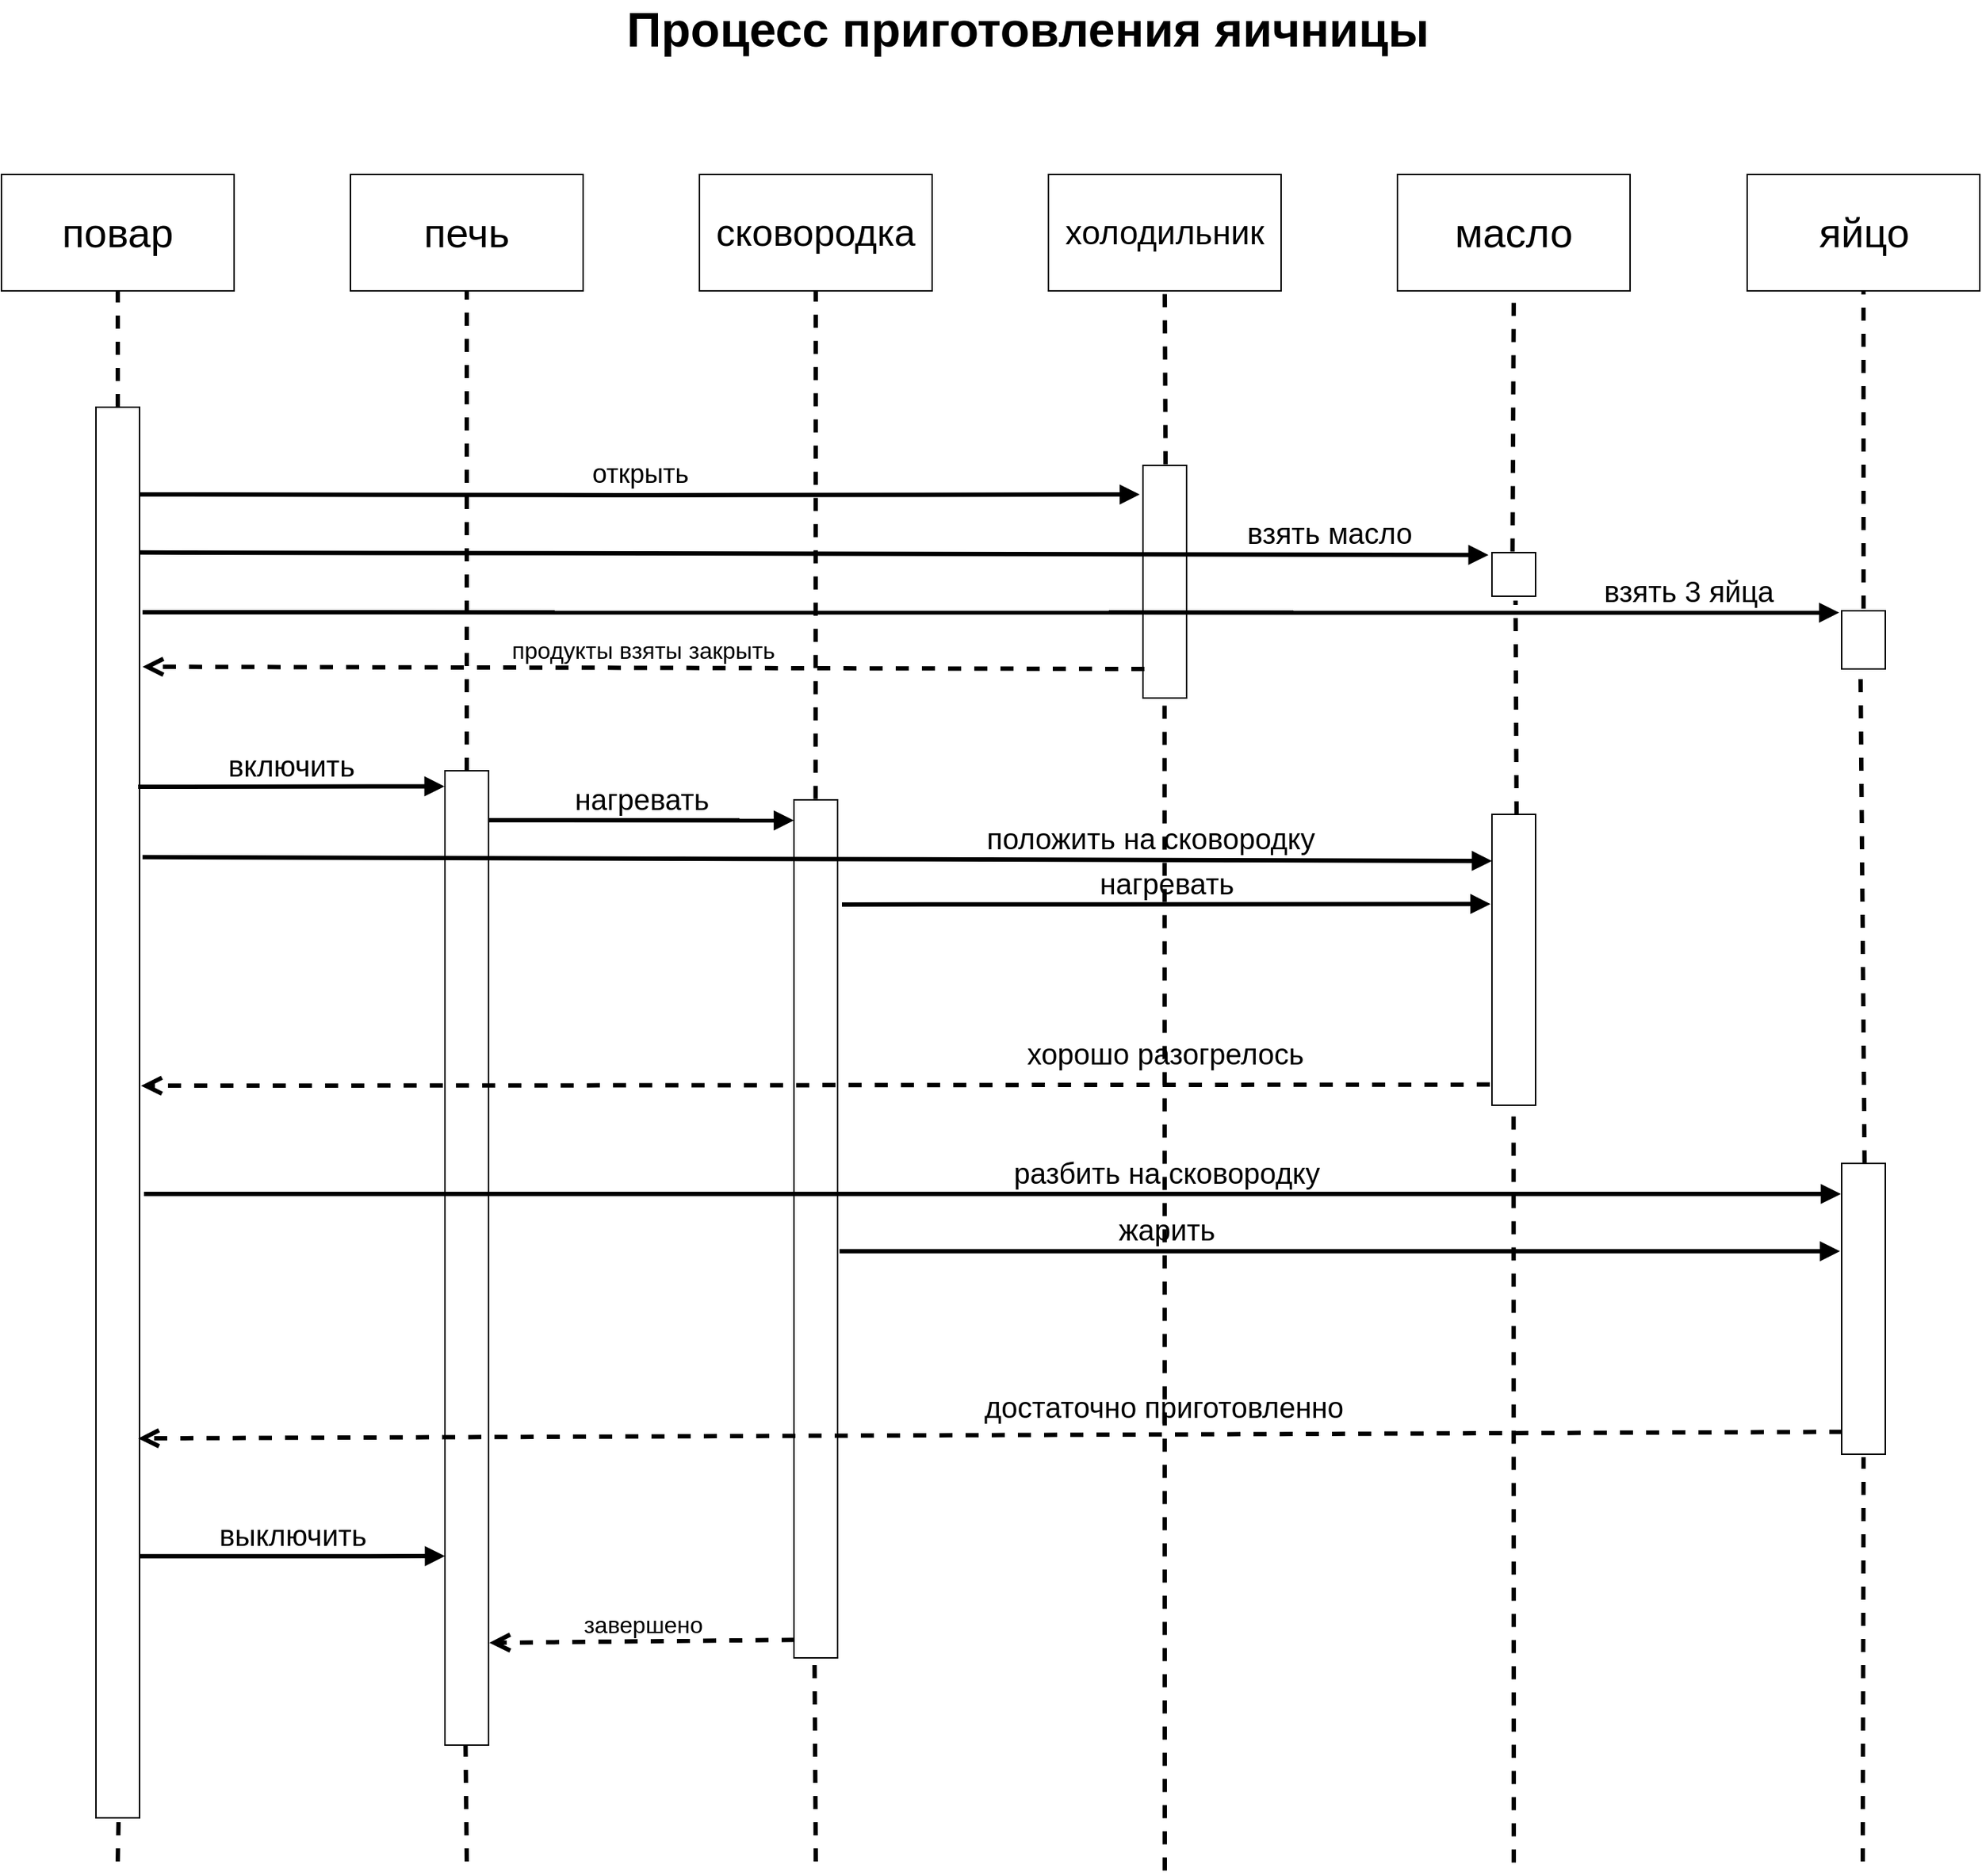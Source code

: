 <mxfile version="15.1.1" type="github">
  <diagram id="aLf2_ICq154Jyb_9Sh-q" name="Page-1">
    <mxGraphModel dx="2687" dy="1633" grid="1" gridSize="10" guides="1" tooltips="1" connect="1" arrows="1" fold="1" page="1" pageScale="1" pageWidth="827" pageHeight="1169" math="0" shadow="0">
      <root>
        <mxCell id="0" />
        <mxCell id="1" parent="0" />
        <mxCell id="samGDBztTZufesjh3Rk6-22" value="" style="html=1;points=[];perimeter=orthogonalPerimeter;" vertex="1" parent="1">
          <mxGeometry x="345" y="570" width="30" height="670" as="geometry" />
        </mxCell>
        <mxCell id="samGDBztTZufesjh3Rk6-23" value="" style="html=1;points=[];perimeter=orthogonalPerimeter;" vertex="1" parent="1">
          <mxGeometry x="585" y="590" width="30" height="590" as="geometry" />
        </mxCell>
        <mxCell id="samGDBztTZufesjh3Rk6-28" value="&lt;span style=&quot;font-size: 28px ; text-align: justify&quot;&gt;&lt;font style=&quot;vertical-align: inherit&quot;&gt;&lt;font style=&quot;vertical-align: inherit&quot;&gt;повар&lt;/font&gt;&lt;/font&gt;&lt;/span&gt;" style="whiteSpace=wrap;html=1;align=center;" vertex="1" parent="1">
          <mxGeometry x="40" y="160" width="160" height="80" as="geometry" />
        </mxCell>
        <mxCell id="samGDBztTZufesjh3Rk6-29" value="&lt;span style=&quot;font-size: 28px ; text-align: justify&quot;&gt;&lt;font style=&quot;vertical-align: inherit&quot;&gt;&lt;font style=&quot;vertical-align: inherit&quot;&gt;печь&lt;/font&gt;&lt;/font&gt;&lt;/span&gt;" style="whiteSpace=wrap;html=1;align=center;" vertex="1" parent="1">
          <mxGeometry x="280" y="160" width="160" height="80" as="geometry" />
        </mxCell>
        <mxCell id="samGDBztTZufesjh3Rk6-30" value="&lt;span style=&quot;font-size: 26px ; text-align: justify&quot;&gt;&lt;font style=&quot;vertical-align: inherit&quot;&gt;&lt;font style=&quot;vertical-align: inherit&quot;&gt;сковородка&lt;/font&gt;&lt;/font&gt;&lt;/span&gt;" style="whiteSpace=wrap;html=1;align=center;" vertex="1" parent="1">
          <mxGeometry x="520" y="160" width="160" height="80" as="geometry" />
        </mxCell>
        <mxCell id="samGDBztTZufesjh3Rk6-31" value="&lt;span style=&quot;font-size: 23px ; text-align: justify&quot;&gt;&lt;font style=&quot;vertical-align: inherit&quot;&gt;&lt;font style=&quot;vertical-align: inherit&quot;&gt;холодильник&lt;/font&gt;&lt;/font&gt;&lt;/span&gt;" style="whiteSpace=wrap;html=1;align=center;" vertex="1" parent="1">
          <mxGeometry x="760" y="160" width="160" height="80" as="geometry" />
        </mxCell>
        <mxCell id="samGDBztTZufesjh3Rk6-32" value="&lt;span style=&quot;font-size: 28px ; text-align: justify&quot;&gt;&lt;font style=&quot;vertical-align: inherit&quot;&gt;&lt;font style=&quot;vertical-align: inherit&quot;&gt;масло&lt;/font&gt;&lt;/font&gt;&lt;/span&gt;" style="whiteSpace=wrap;html=1;align=center;" vertex="1" parent="1">
          <mxGeometry x="1000" y="160" width="160" height="80" as="geometry" />
        </mxCell>
        <mxCell id="samGDBztTZufesjh3Rk6-33" value="&lt;span style=&quot;font-size: 28px ; text-align: justify&quot;&gt;яйцо&lt;/span&gt;" style="whiteSpace=wrap;html=1;align=center;" vertex="1" parent="1">
          <mxGeometry x="1240.5" y="160" width="160" height="80" as="geometry" />
        </mxCell>
        <mxCell id="samGDBztTZufesjh3Rk6-35" value="" style="html=1;points=[];perimeter=orthogonalPerimeter;" vertex="1" parent="1">
          <mxGeometry x="105" y="320" width="30" height="970" as="geometry" />
        </mxCell>
        <mxCell id="samGDBztTZufesjh3Rk6-36" value="" style="html=1;points=[];perimeter=orthogonalPerimeter;" vertex="1" parent="1">
          <mxGeometry x="825" y="360" width="30" height="160" as="geometry" />
        </mxCell>
        <mxCell id="samGDBztTZufesjh3Rk6-39" value="" style="html=1;points=[];perimeter=orthogonalPerimeter;" vertex="1" parent="1">
          <mxGeometry x="1065" y="420" width="30" height="30" as="geometry" />
        </mxCell>
        <mxCell id="samGDBztTZufesjh3Rk6-40" value="" style="html=1;points=[];perimeter=orthogonalPerimeter;" vertex="1" parent="1">
          <mxGeometry x="1305.5" y="460" width="30" height="40" as="geometry" />
        </mxCell>
        <mxCell id="samGDBztTZufesjh3Rk6-46" value="&lt;span style=&quot;font-size: 16px&quot;&gt;&lt;font style=&quot;vertical-align: inherit&quot;&gt;&lt;font style=&quot;vertical-align: inherit&quot;&gt;завершено&lt;/font&gt;&lt;/font&gt;&lt;/span&gt;" style="html=1;verticalAlign=bottom;endArrow=open;dashed=1;endSize=8;strokeWidth=3;entryX=1.017;entryY=0.895;entryDx=0;entryDy=0;entryPerimeter=0;exitX=0.017;exitY=0.979;exitDx=0;exitDy=0;exitPerimeter=0;" edge="1" parent="1" source="samGDBztTZufesjh3Rk6-23" target="samGDBztTZufesjh3Rk6-22">
          <mxGeometry relative="1" as="geometry">
            <mxPoint x="580" y="1080" as="sourcePoint" />
            <mxPoint x="380" y="1080" as="targetPoint" />
            <Array as="points" />
          </mxGeometry>
        </mxCell>
        <mxCell id="samGDBztTZufesjh3Rk6-52" value="&lt;font style=&quot;vertical-align: inherit&quot;&gt;&lt;font style=&quot;vertical-align: inherit ; font-size: 18px&quot;&gt;открыть&lt;/font&gt;&lt;/font&gt;" style="html=1;verticalAlign=bottom;endArrow=block;strokeWidth=3;entryX=-0.074;entryY=0.125;entryDx=0;entryDy=0;entryPerimeter=0;" edge="1" parent="1" target="samGDBztTZufesjh3Rk6-36">
          <mxGeometry width="80" relative="1" as="geometry">
            <mxPoint x="135" y="380" as="sourcePoint" />
            <mxPoint x="820.0" y="380" as="targetPoint" />
            <Array as="points">
              <mxPoint x="475.21" y="380.5" />
            </Array>
          </mxGeometry>
        </mxCell>
        <mxCell id="samGDBztTZufesjh3Rk6-53" value="&lt;font style=&quot;vertical-align: inherit&quot;&gt;&lt;font style=&quot;vertical-align: inherit ; font-size: 20px&quot;&gt;&lt;font style=&quot;vertical-align: inherit&quot;&gt;&lt;font style=&quot;vertical-align: inherit&quot;&gt;&lt;font style=&quot;vertical-align: inherit&quot;&gt;&lt;font style=&quot;vertical-align: inherit&quot;&gt;взять масло&lt;/font&gt;&lt;/font&gt;&lt;/font&gt;&lt;/font&gt;&lt;/font&gt;&lt;/font&gt;" style="html=1;verticalAlign=bottom;endArrow=block;strokeWidth=3;exitX=1;exitY=0.103;exitDx=0;exitDy=0;exitPerimeter=0;entryX=-0.08;entryY=0.054;entryDx=0;entryDy=0;entryPerimeter=0;" edge="1" parent="1" source="samGDBztTZufesjh3Rk6-35" target="samGDBztTZufesjh3Rk6-39">
          <mxGeometry x="0.764" width="80" relative="1" as="geometry">
            <mxPoint x="135" y="430.5" as="sourcePoint" />
            <mxPoint x="1070" y="420" as="targetPoint" />
            <mxPoint as="offset" />
          </mxGeometry>
        </mxCell>
        <mxCell id="samGDBztTZufesjh3Rk6-54" value="&lt;font style=&quot;vertical-align: inherit&quot;&gt;&lt;font style=&quot;vertical-align: inherit ; font-size: 20px&quot;&gt;&lt;font style=&quot;vertical-align: inherit&quot;&gt;&lt;font style=&quot;vertical-align: inherit&quot;&gt;&lt;font style=&quot;vertical-align: inherit&quot;&gt;&lt;font style=&quot;vertical-align: inherit&quot;&gt;&lt;font style=&quot;vertical-align: inherit&quot;&gt;&lt;font style=&quot;vertical-align: inherit&quot;&gt;&lt;font style=&quot;vertical-align: inherit&quot;&gt;&lt;font style=&quot;vertical-align: inherit&quot;&gt;&lt;font style=&quot;vertical-align: inherit&quot;&gt;&lt;font style=&quot;vertical-align: inherit&quot;&gt;взять 3 яйца&lt;/font&gt;&lt;/font&gt;&lt;/font&gt;&lt;/font&gt;&lt;/font&gt;&lt;/font&gt;&lt;/font&gt;&lt;/font&gt;&lt;/font&gt;&lt;/font&gt;&lt;/font&gt;&lt;/font&gt;" style="html=1;verticalAlign=bottom;endArrow=block;strokeWidth=3;entryX=-0.058;entryY=0.032;entryDx=0;entryDy=0;entryPerimeter=0;" edge="1" parent="1" target="samGDBztTZufesjh3Rk6-40">
          <mxGeometry x="0.822" width="80" relative="1" as="geometry">
            <mxPoint x="137" y="461" as="sourcePoint" />
            <mxPoint x="1303.67" y="459.65" as="targetPoint" />
            <mxPoint as="offset" />
          </mxGeometry>
        </mxCell>
        <mxCell id="samGDBztTZufesjh3Rk6-55" value="&lt;font style=&quot;vertical-align: inherit&quot;&gt;&lt;font style=&quot;vertical-align: inherit ; font-size: 20px&quot;&gt;&lt;font style=&quot;vertical-align: inherit&quot;&gt;&lt;font style=&quot;vertical-align: inherit&quot;&gt;включить&lt;/font&gt;&lt;/font&gt;&lt;/font&gt;&lt;/font&gt;" style="html=1;verticalAlign=bottom;endArrow=block;strokeWidth=3;entryX=-0.011;entryY=0.016;entryDx=0;entryDy=0;entryPerimeter=0;" edge="1" parent="1" target="samGDBztTZufesjh3Rk6-22">
          <mxGeometry width="80" relative="1" as="geometry">
            <mxPoint x="134" y="581" as="sourcePoint" />
            <mxPoint x="343" y="570" as="targetPoint" />
          </mxGeometry>
        </mxCell>
        <mxCell id="samGDBztTZufesjh3Rk6-56" value="" style="html=1;points=[];perimeter=orthogonalPerimeter;" vertex="1" parent="1">
          <mxGeometry x="1065" y="600" width="30" height="200" as="geometry" />
        </mxCell>
        <mxCell id="samGDBztTZufesjh3Rk6-57" value="" style="html=1;points=[];perimeter=orthogonalPerimeter;" vertex="1" parent="1">
          <mxGeometry x="1305.5" y="840" width="30" height="200" as="geometry" />
        </mxCell>
        <mxCell id="samGDBztTZufesjh3Rk6-58" value="&lt;font style=&quot;vertical-align: inherit&quot;&gt;&lt;font style=&quot;vertical-align: inherit ; font-size: 20px&quot;&gt;&lt;font style=&quot;vertical-align: inherit&quot;&gt;&lt;font style=&quot;vertical-align: inherit&quot;&gt;&lt;font style=&quot;vertical-align: inherit&quot;&gt;&lt;font style=&quot;vertical-align: inherit&quot;&gt;выключить&lt;/font&gt;&lt;/font&gt;&lt;/font&gt;&lt;/font&gt;&lt;/font&gt;&lt;/font&gt;" style="html=1;verticalAlign=bottom;endArrow=block;strokeWidth=3;exitX=0.99;exitY=0.312;exitDx=0;exitDy=0;exitPerimeter=0;entryX=-0.011;entryY=0.016;entryDx=0;entryDy=0;entryPerimeter=0;" edge="1" parent="1">
          <mxGeometry width="80" relative="1" as="geometry">
            <mxPoint x="135.03" y="1110.16" as="sourcePoint" />
            <mxPoint x="345" y="1110" as="targetPoint" />
            <Array as="points">
              <mxPoint x="235.03" y="1110.16" />
            </Array>
          </mxGeometry>
        </mxCell>
        <mxCell id="samGDBztTZufesjh3Rk6-59" value="&lt;font style=&quot;vertical-align: inherit&quot;&gt;&lt;font style=&quot;vertical-align: inherit ; font-size: 20px&quot;&gt;&lt;font style=&quot;vertical-align: inherit&quot;&gt;&lt;font style=&quot;vertical-align: inherit&quot;&gt;&lt;font style=&quot;vertical-align: inherit&quot;&gt;&lt;font style=&quot;vertical-align: inherit&quot;&gt;нагревать&lt;/font&gt;&lt;/font&gt;&lt;/font&gt;&lt;/font&gt;&lt;/font&gt;&lt;/font&gt;" style="html=1;verticalAlign=bottom;endArrow=block;strokeWidth=3;entryX=-0.002;entryY=0.024;entryDx=0;entryDy=0;entryPerimeter=0;" edge="1" parent="1" target="samGDBztTZufesjh3Rk6-23">
          <mxGeometry width="80" relative="1" as="geometry">
            <mxPoint x="375" y="604" as="sourcePoint" />
            <mxPoint x="585" y="613" as="targetPoint" />
          </mxGeometry>
        </mxCell>
        <mxCell id="samGDBztTZufesjh3Rk6-60" value="&lt;span style=&quot;font-size: 16px&quot;&gt;&lt;font style=&quot;vertical-align: inherit&quot;&gt;&lt;font style=&quot;vertical-align: inherit&quot;&gt;&lt;font style=&quot;vertical-align: inherit&quot;&gt;&lt;font style=&quot;vertical-align: inherit&quot;&gt;продукты взяты закрыть&lt;/font&gt;&lt;/font&gt;&lt;/font&gt;&lt;/font&gt;&lt;/span&gt;" style="html=1;verticalAlign=bottom;endArrow=open;dashed=1;endSize=8;strokeWidth=3;exitX=0.033;exitY=0.875;exitDx=0;exitDy=0;exitPerimeter=0;entryX=1.067;entryY=0.184;entryDx=0;entryDy=0;entryPerimeter=0;" edge="1" parent="1" source="samGDBztTZufesjh3Rk6-36" target="samGDBztTZufesjh3Rk6-35">
          <mxGeometry relative="1" as="geometry">
            <mxPoint x="580" y="500" as="sourcePoint" />
            <mxPoint x="380" y="500" as="targetPoint" />
            <Array as="points" />
          </mxGeometry>
        </mxCell>
        <mxCell id="samGDBztTZufesjh3Rk6-61" value="&lt;span style=&quot;font-size: 20px&quot;&gt;&lt;font style=&quot;vertical-align: inherit&quot;&gt;&lt;font style=&quot;vertical-align: inherit&quot;&gt;нагревать&lt;/font&gt;&lt;/font&gt;&lt;/span&gt;" style="html=1;verticalAlign=bottom;endArrow=block;strokeWidth=3;exitX=1.1;exitY=0.122;exitDx=0;exitDy=0;exitPerimeter=0;entryX=-0.033;entryY=0.308;entryDx=0;entryDy=0;entryPerimeter=0;" edge="1" parent="1" source="samGDBztTZufesjh3Rk6-23" target="samGDBztTZufesjh3Rk6-56">
          <mxGeometry width="80" relative="1" as="geometry">
            <mxPoint x="760" y="680" as="sourcePoint" />
            <mxPoint x="1065" y="659" as="targetPoint" />
          </mxGeometry>
        </mxCell>
        <mxCell id="samGDBztTZufesjh3Rk6-62" value="&lt;font style=&quot;font-size: 20px&quot;&gt;хорошо разогрелось&lt;/font&gt;" style="html=1;verticalAlign=bottom;endArrow=open;dashed=1;endSize=8;strokeWidth=3;exitX=-0.048;exitY=0.929;exitDx=0;exitDy=0;exitPerimeter=0;entryX=1.033;entryY=0.481;entryDx=0;entryDy=0;entryPerimeter=0;startSize=8;" edge="1" parent="1" source="samGDBztTZufesjh3Rk6-56" target="samGDBztTZufesjh3Rk6-35">
          <mxGeometry x="-0.517" y="-7" relative="1" as="geometry">
            <mxPoint x="850" y="780" as="sourcePoint" />
            <mxPoint x="650.0" y="780" as="targetPoint" />
            <Array as="points" />
            <mxPoint as="offset" />
          </mxGeometry>
        </mxCell>
        <mxCell id="samGDBztTZufesjh3Rk6-63" value="&lt;span style=&quot;font-size: 20px&quot;&gt;&lt;font style=&quot;vertical-align: inherit&quot;&gt;&lt;font style=&quot;vertical-align: inherit&quot;&gt;положить на сковородку&lt;/font&gt;&lt;/font&gt;&lt;/span&gt;" style="html=1;verticalAlign=bottom;endArrow=block;strokeWidth=3;exitX=1.067;exitY=0.319;exitDx=0;exitDy=0;exitPerimeter=0;entryX=0;entryY=0.16;entryDx=0;entryDy=0;entryPerimeter=0;" edge="1" parent="1" source="samGDBztTZufesjh3Rk6-35" target="samGDBztTZufesjh3Rk6-56">
          <mxGeometry x="0.493" width="80" relative="1" as="geometry">
            <mxPoint x="260" y="640" as="sourcePoint" />
            <mxPoint x="710" y="640.1" as="targetPoint" />
            <mxPoint as="offset" />
          </mxGeometry>
        </mxCell>
        <mxCell id="samGDBztTZufesjh3Rk6-64" value="&lt;span style=&quot;font-size: 20px&quot;&gt;&lt;font style=&quot;vertical-align: inherit&quot;&gt;&lt;font style=&quot;vertical-align: inherit&quot;&gt;разбить на сковородку&lt;/font&gt;&lt;/font&gt;&lt;/span&gt;" style="html=1;verticalAlign=bottom;endArrow=block;strokeWidth=3;entryX=-0.017;entryY=0.105;entryDx=0;entryDy=0;entryPerimeter=0;" edge="1" parent="1" target="samGDBztTZufesjh3Rk6-57">
          <mxGeometry x="0.204" width="80" relative="1" as="geometry">
            <mxPoint x="138" y="861" as="sourcePoint" />
            <mxPoint x="1340" y="860.1" as="targetPoint" />
            <mxPoint as="offset" />
          </mxGeometry>
        </mxCell>
        <mxCell id="samGDBztTZufesjh3Rk6-65" value="&lt;span style=&quot;font-size: 20px&quot;&gt;&lt;font style=&quot;vertical-align: inherit&quot;&gt;&lt;font style=&quot;vertical-align: inherit&quot;&gt;жарить&lt;/font&gt;&lt;/font&gt;&lt;/span&gt;" style="html=1;verticalAlign=bottom;endArrow=block;strokeWidth=3;exitX=1.044;exitY=0.526;exitDx=0;exitDy=0;exitPerimeter=0;entryX=-0.039;entryY=0.302;entryDx=0;entryDy=0;entryPerimeter=0;" edge="1" parent="1" source="samGDBztTZufesjh3Rk6-23" target="samGDBztTZufesjh3Rk6-57">
          <mxGeometry x="-0.347" width="80" relative="1" as="geometry">
            <mxPoint x="800.5" y="900" as="sourcePoint" />
            <mxPoint x="1300" y="900" as="targetPoint" />
            <mxPoint as="offset" />
          </mxGeometry>
        </mxCell>
        <mxCell id="samGDBztTZufesjh3Rk6-66" value="&lt;font style=&quot;font-size: 20px&quot;&gt;достаточно приготовленно&lt;/font&gt;" style="html=1;verticalAlign=bottom;endArrow=open;dashed=1;endSize=8;strokeWidth=3;exitX=0.017;exitY=0.923;exitDx=0;exitDy=0;exitPerimeter=0;entryX=0.967;entryY=0.731;entryDx=0;entryDy=0;entryPerimeter=0;" edge="1" parent="1" source="samGDBztTZufesjh3Rk6-57" target="samGDBztTZufesjh3Rk6-35">
          <mxGeometry x="-0.203" y="-4" relative="1" as="geometry">
            <mxPoint x="730" y="1020" as="sourcePoint" />
            <mxPoint x="150" y="1023" as="targetPoint" />
            <Array as="points" />
            <mxPoint as="offset" />
          </mxGeometry>
        </mxCell>
        <mxCell id="samGDBztTZufesjh3Rk6-67" value="&lt;font style=&quot;font-size: 33px&quot;&gt;Процесс приготовления яичницы&amp;nbsp;&lt;/font&gt;" style="text;strokeColor=none;fillColor=none;html=1;fontSize=24;fontStyle=1;verticalAlign=middle;align=center;" vertex="1" parent="1">
          <mxGeometry x="470" y="40" width="560" height="40" as="geometry" />
        </mxCell>
        <mxCell id="samGDBztTZufesjh3Rk6-68" value="" style="endArrow=none;dashed=1;html=1;startSize=8;strokeWidth=3;entryX=0.5;entryY=1;entryDx=0;entryDy=0;" edge="1" parent="1" target="samGDBztTZufesjh3Rk6-28">
          <mxGeometry width="50" height="50" relative="1" as="geometry">
            <mxPoint x="120" y="320" as="sourcePoint" />
            <mxPoint x="700" y="690" as="targetPoint" />
          </mxGeometry>
        </mxCell>
        <mxCell id="samGDBztTZufesjh3Rk6-69" value="" style="endArrow=none;dashed=1;html=1;startSize=8;strokeWidth=3;" edge="1" parent="1">
          <mxGeometry width="50" height="50" relative="1" as="geometry">
            <mxPoint x="360" y="570" as="sourcePoint" />
            <mxPoint x="360" y="240" as="targetPoint" />
          </mxGeometry>
        </mxCell>
        <mxCell id="samGDBztTZufesjh3Rk6-70" value="" style="endArrow=none;dashed=1;html=1;startSize=8;strokeWidth=3;entryX=0.472;entryY=1;entryDx=0;entryDy=0;entryPerimeter=0;" edge="1" parent="1" target="samGDBztTZufesjh3Rk6-22">
          <mxGeometry width="50" height="50" relative="1" as="geometry">
            <mxPoint x="360" y="1320" as="sourcePoint" />
            <mxPoint x="370" y="1200" as="targetPoint" />
          </mxGeometry>
        </mxCell>
        <mxCell id="samGDBztTZufesjh3Rk6-71" value="" style="endArrow=none;dashed=1;html=1;startSize=8;strokeWidth=3;entryX=0.518;entryY=1;entryDx=0;entryDy=0;entryPerimeter=0;" edge="1" parent="1" target="samGDBztTZufesjh3Rk6-35">
          <mxGeometry width="50" height="50" relative="1" as="geometry">
            <mxPoint x="120" y="1320" as="sourcePoint" />
            <mxPoint x="120" y="1290" as="targetPoint" />
          </mxGeometry>
        </mxCell>
        <mxCell id="samGDBztTZufesjh3Rk6-73" value="" style="endArrow=none;dashed=1;html=1;startSize=8;strokeWidth=3;entryX=0.472;entryY=1;entryDx=0;entryDy=0;entryPerimeter=0;" edge="1" parent="1" target="samGDBztTZufesjh3Rk6-23">
          <mxGeometry width="50" height="50" relative="1" as="geometry">
            <mxPoint x="600" y="1320" as="sourcePoint" />
            <mxPoint x="600" y="1180" as="targetPoint" />
          </mxGeometry>
        </mxCell>
        <mxCell id="samGDBztTZufesjh3Rk6-74" value="" style="endArrow=none;dashed=1;html=1;startSize=8;strokeWidth=3;entryX=0.495;entryY=1.017;entryDx=0;entryDy=0;entryPerimeter=0;" edge="1" parent="1" target="samGDBztTZufesjh3Rk6-36">
          <mxGeometry width="50" height="50" relative="1" as="geometry">
            <mxPoint x="840" y="1326.207" as="sourcePoint" />
            <mxPoint x="840" y="510" as="targetPoint" />
          </mxGeometry>
        </mxCell>
        <mxCell id="samGDBztTZufesjh3Rk6-75" value="" style="endArrow=none;dashed=1;html=1;startSize=8;strokeWidth=3;exitX=0.518;exitY=-0.005;exitDx=0;exitDy=0;exitPerimeter=0;entryX=0.5;entryY=1;entryDx=0;entryDy=0;" edge="1" parent="1" source="samGDBztTZufesjh3Rk6-36" target="samGDBztTZufesjh3Rk6-31">
          <mxGeometry width="50" height="50" relative="1" as="geometry">
            <mxPoint x="840" y="300" as="sourcePoint" />
            <mxPoint x="840" y="250" as="targetPoint" />
          </mxGeometry>
        </mxCell>
        <mxCell id="samGDBztTZufesjh3Rk6-76" value="" style="endArrow=none;dashed=1;html=1;startSize=8;strokeWidth=3;entryX=0.5;entryY=1;entryDx=0;entryDy=0;exitX=0.495;exitY=-0.001;exitDx=0;exitDy=0;exitPerimeter=0;" edge="1" parent="1" source="samGDBztTZufesjh3Rk6-23" target="samGDBztTZufesjh3Rk6-30">
          <mxGeometry width="50" height="50" relative="1" as="geometry">
            <mxPoint x="600" y="280" as="sourcePoint" />
            <mxPoint x="600" y="240" as="targetPoint" />
          </mxGeometry>
        </mxCell>
        <mxCell id="samGDBztTZufesjh3Rk6-77" value="" style="endArrow=none;dashed=1;html=1;startSize=8;strokeWidth=3;entryX=0.5;entryY=1;entryDx=0;entryDy=0;exitX=0.472;exitY=-0.025;exitDx=0;exitDy=0;exitPerimeter=0;" edge="1" parent="1" source="samGDBztTZufesjh3Rk6-39" target="samGDBztTZufesjh3Rk6-32">
          <mxGeometry width="50" height="50" relative="1" as="geometry">
            <mxPoint x="1080" y="340" as="sourcePoint" />
            <mxPoint x="1080" y="260" as="targetPoint" />
          </mxGeometry>
        </mxCell>
        <mxCell id="samGDBztTZufesjh3Rk6-78" value="" style="endArrow=none;dashed=1;html=1;startSize=8;strokeWidth=3;entryX=0.541;entryY=1.101;entryDx=0;entryDy=0;entryPerimeter=0;exitX=0.564;exitY=0;exitDx=0;exitDy=0;exitPerimeter=0;" edge="1" parent="1" source="samGDBztTZufesjh3Rk6-56" target="samGDBztTZufesjh3Rk6-39">
          <mxGeometry width="50" height="50" relative="1" as="geometry">
            <mxPoint x="1080" y="530" as="sourcePoint" />
            <mxPoint x="1080" y="450" as="targetPoint" />
          </mxGeometry>
        </mxCell>
        <mxCell id="samGDBztTZufesjh3Rk6-79" value="" style="endArrow=none;dashed=1;html=1;startSize=8;strokeWidth=3;entryX=0.495;entryY=1.01;entryDx=0;entryDy=0;entryPerimeter=0;" edge="1" parent="1" target="samGDBztTZufesjh3Rk6-56">
          <mxGeometry width="50" height="50" relative="1" as="geometry">
            <mxPoint x="1080" y="1320.69" as="sourcePoint" />
            <mxPoint x="1080" y="760" as="targetPoint" />
          </mxGeometry>
        </mxCell>
        <mxCell id="samGDBztTZufesjh3Rk6-80" value="" style="endArrow=none;dashed=1;html=1;startSize=8;strokeWidth=3;entryX=0.433;entryY=1.05;entryDx=0;entryDy=0;exitX=0.525;exitY=0;exitDx=0;exitDy=0;exitPerimeter=0;entryPerimeter=0;" edge="1" parent="1" source="samGDBztTZufesjh3Rk6-57" target="samGDBztTZufesjh3Rk6-40">
          <mxGeometry width="50" height="50" relative="1" as="geometry">
            <mxPoint x="1320" y="800" as="sourcePoint" />
            <mxPoint x="1320" y="720" as="targetPoint" />
          </mxGeometry>
        </mxCell>
        <mxCell id="samGDBztTZufesjh3Rk6-81" value="" style="endArrow=none;dashed=1;html=1;startSize=8;strokeWidth=3;entryX=0.502;entryY=1.01;entryDx=0;entryDy=0;entryPerimeter=0;" edge="1" parent="1" target="samGDBztTZufesjh3Rk6-57">
          <mxGeometry width="50" height="50" relative="1" as="geometry">
            <mxPoint x="1320" y="1320" as="sourcePoint" />
            <mxPoint x="1320" y="1040" as="targetPoint" />
          </mxGeometry>
        </mxCell>
        <mxCell id="samGDBztTZufesjh3Rk6-82" value="" style="endArrow=none;dashed=1;html=1;startSize=8;strokeWidth=3;entryX=0.5;entryY=1;entryDx=0;entryDy=0;exitX=0.502;exitY=-0.036;exitDx=0;exitDy=0;exitPerimeter=0;" edge="1" parent="1" source="samGDBztTZufesjh3Rk6-40" target="samGDBztTZufesjh3Rk6-33">
          <mxGeometry width="50" height="50" relative="1" as="geometry">
            <mxPoint x="1320" y="380" as="sourcePoint" />
            <mxPoint x="1320" y="300" as="targetPoint" />
          </mxGeometry>
        </mxCell>
      </root>
    </mxGraphModel>
  </diagram>
</mxfile>
